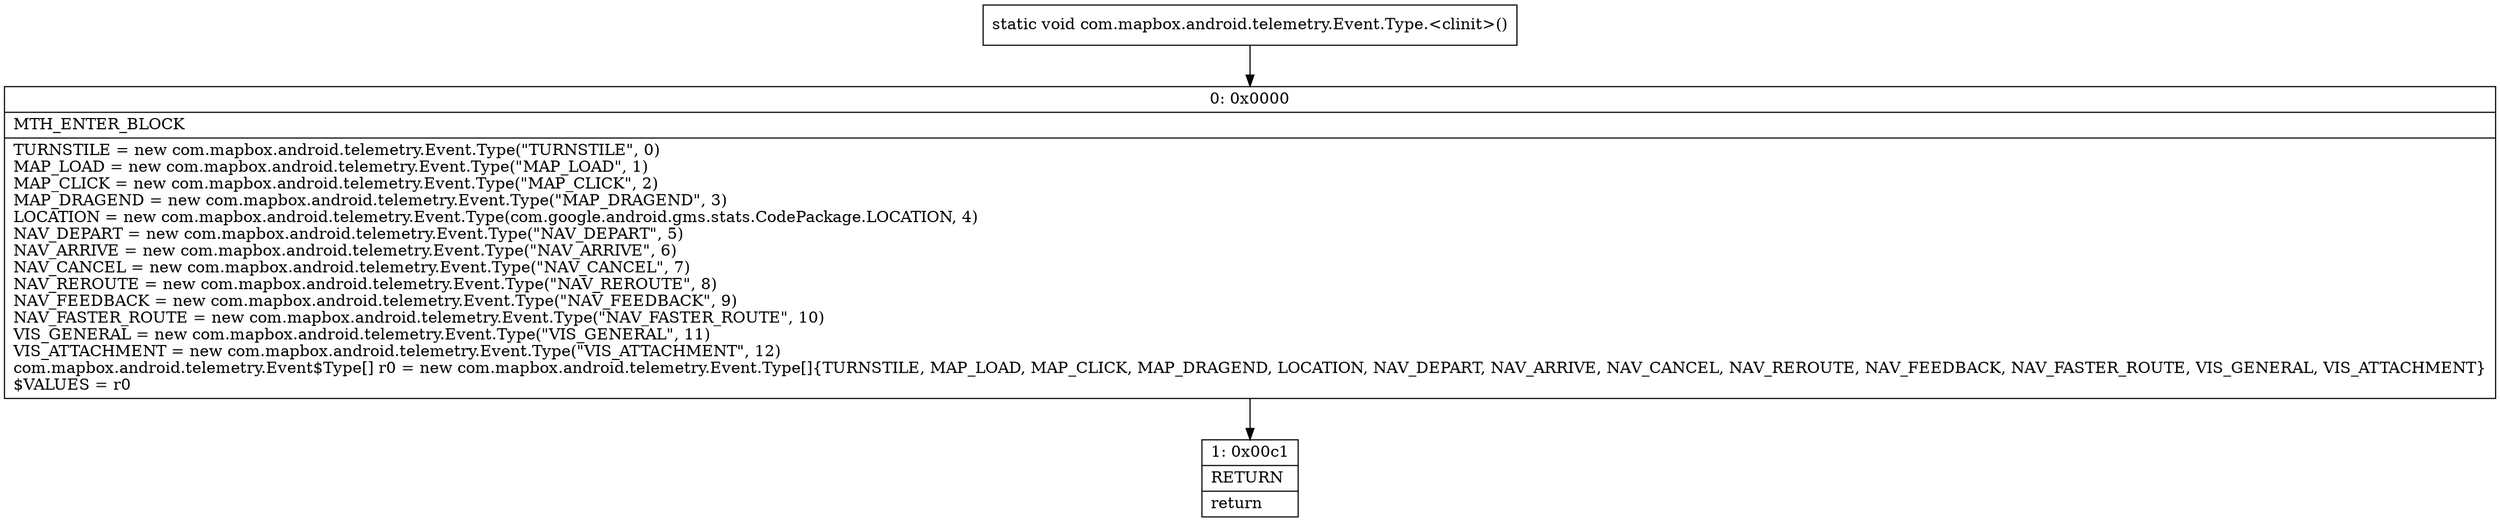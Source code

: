 digraph "CFG forcom.mapbox.android.telemetry.Event.Type.\<clinit\>()V" {
Node_0 [shape=record,label="{0\:\ 0x0000|MTH_ENTER_BLOCK\l|TURNSTILE = new com.mapbox.android.telemetry.Event.Type(\"TURNSTILE\", 0)\lMAP_LOAD = new com.mapbox.android.telemetry.Event.Type(\"MAP_LOAD\", 1)\lMAP_CLICK = new com.mapbox.android.telemetry.Event.Type(\"MAP_CLICK\", 2)\lMAP_DRAGEND = new com.mapbox.android.telemetry.Event.Type(\"MAP_DRAGEND\", 3)\lLOCATION = new com.mapbox.android.telemetry.Event.Type(com.google.android.gms.stats.CodePackage.LOCATION, 4)\lNAV_DEPART = new com.mapbox.android.telemetry.Event.Type(\"NAV_DEPART\", 5)\lNAV_ARRIVE = new com.mapbox.android.telemetry.Event.Type(\"NAV_ARRIVE\", 6)\lNAV_CANCEL = new com.mapbox.android.telemetry.Event.Type(\"NAV_CANCEL\", 7)\lNAV_REROUTE = new com.mapbox.android.telemetry.Event.Type(\"NAV_REROUTE\", 8)\lNAV_FEEDBACK = new com.mapbox.android.telemetry.Event.Type(\"NAV_FEEDBACK\", 9)\lNAV_FASTER_ROUTE = new com.mapbox.android.telemetry.Event.Type(\"NAV_FASTER_ROUTE\", 10)\lVIS_GENERAL = new com.mapbox.android.telemetry.Event.Type(\"VIS_GENERAL\", 11)\lVIS_ATTACHMENT = new com.mapbox.android.telemetry.Event.Type(\"VIS_ATTACHMENT\", 12)\lcom.mapbox.android.telemetry.Event$Type[] r0 = new com.mapbox.android.telemetry.Event.Type[]\{TURNSTILE, MAP_LOAD, MAP_CLICK, MAP_DRAGEND, LOCATION, NAV_DEPART, NAV_ARRIVE, NAV_CANCEL, NAV_REROUTE, NAV_FEEDBACK, NAV_FASTER_ROUTE, VIS_GENERAL, VIS_ATTACHMENT\}\l$VALUES = r0\l}"];
Node_1 [shape=record,label="{1\:\ 0x00c1|RETURN\l|return\l}"];
MethodNode[shape=record,label="{static void com.mapbox.android.telemetry.Event.Type.\<clinit\>() }"];
MethodNode -> Node_0;
Node_0 -> Node_1;
}

